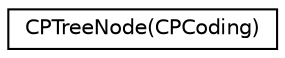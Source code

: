 digraph "Graphical Class Hierarchy"
{
  edge [fontname="Helvetica",fontsize="10",labelfontname="Helvetica",labelfontsize="10"];
  node [fontname="Helvetica",fontsize="10",shape=record];
  rankdir="LR";
  Node1 [label="CPTreeNode(CPCoding)",height=0.2,width=0.4,color="black", fillcolor="white", style="filled",URL="$category_c_p_tree_node_07_c_p_coding_08.html"];
}
